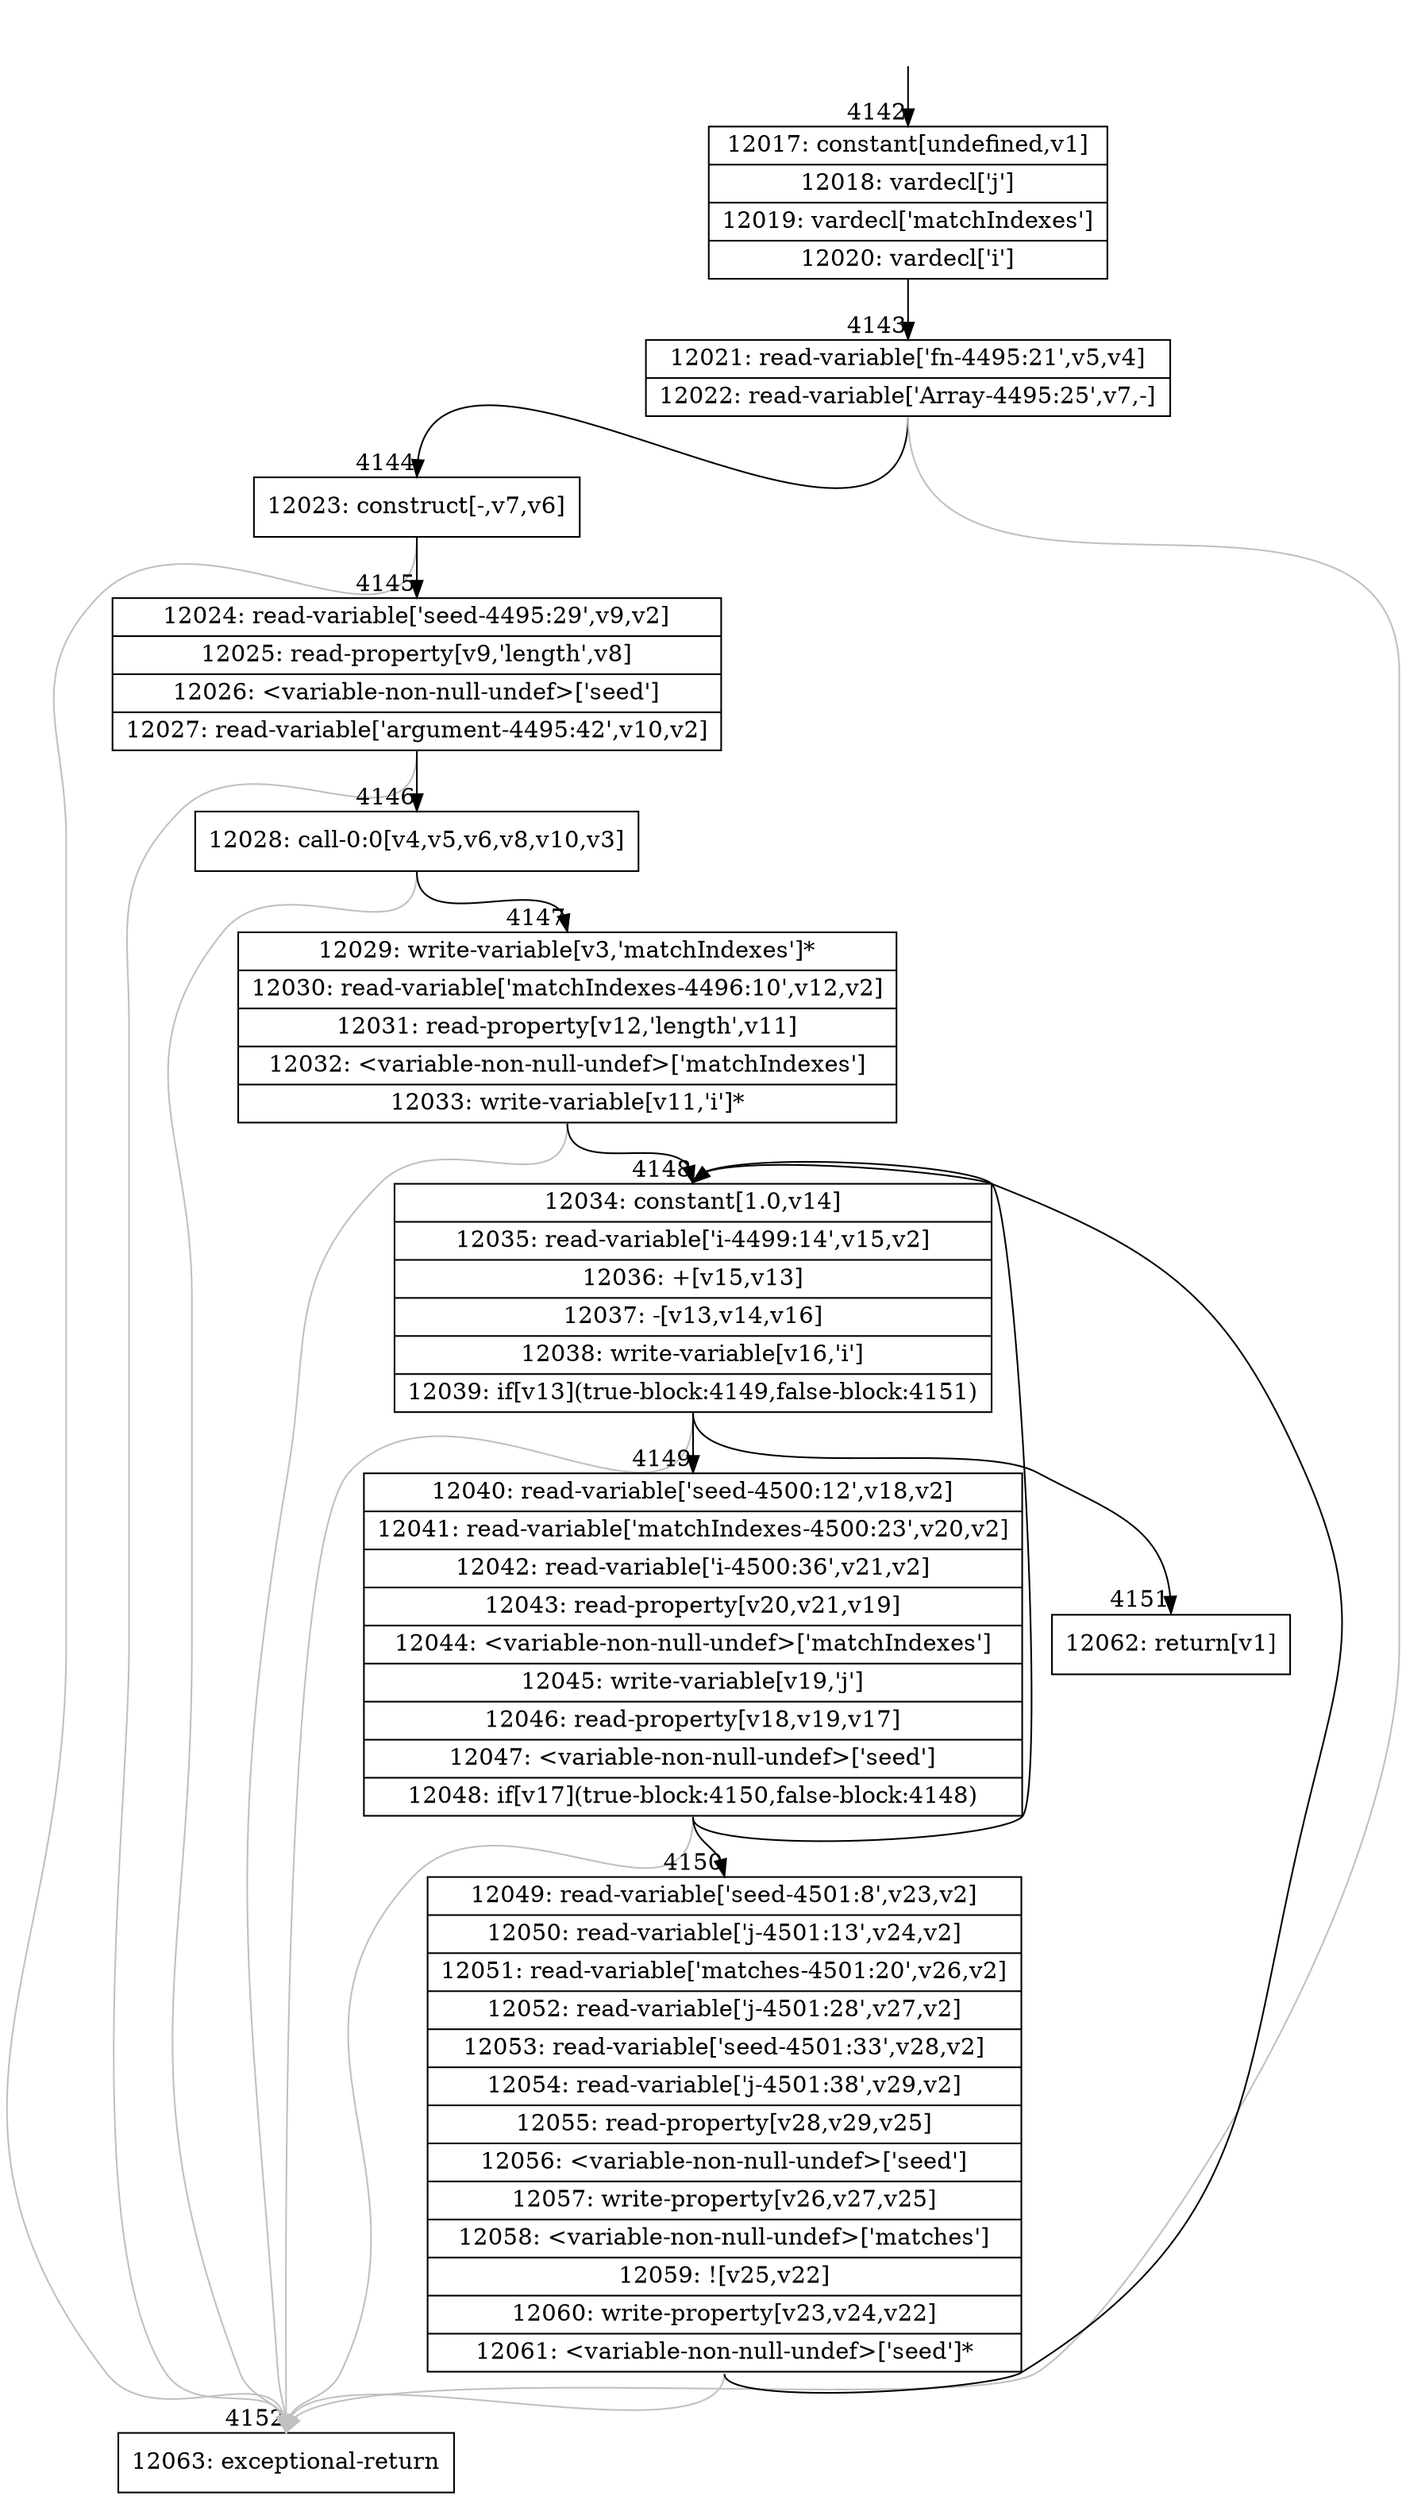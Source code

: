 digraph {
rankdir="TD"
BB_entry271[shape=none,label=""];
BB_entry271 -> BB4142 [tailport=s, headport=n, headlabel="    4142"]
BB4142 [shape=record label="{12017: constant[undefined,v1]|12018: vardecl['j']|12019: vardecl['matchIndexes']|12020: vardecl['i']}" ] 
BB4142 -> BB4143 [tailport=s, headport=n, headlabel="      4143"]
BB4143 [shape=record label="{12021: read-variable['fn-4495:21',v5,v4]|12022: read-variable['Array-4495:25',v7,-]}" ] 
BB4143 -> BB4144 [tailport=s, headport=n, headlabel="      4144"]
BB4143 -> BB4152 [tailport=s, headport=n, color=gray, headlabel="      4152"]
BB4144 [shape=record label="{12023: construct[-,v7,v6]}" ] 
BB4144 -> BB4145 [tailport=s, headport=n, headlabel="      4145"]
BB4144 -> BB4152 [tailport=s, headport=n, color=gray]
BB4145 [shape=record label="{12024: read-variable['seed-4495:29',v9,v2]|12025: read-property[v9,'length',v8]|12026: \<variable-non-null-undef\>['seed']|12027: read-variable['argument-4495:42',v10,v2]}" ] 
BB4145 -> BB4146 [tailport=s, headport=n, headlabel="      4146"]
BB4145 -> BB4152 [tailport=s, headport=n, color=gray]
BB4146 [shape=record label="{12028: call-0:0[v4,v5,v6,v8,v10,v3]}" ] 
BB4146 -> BB4147 [tailport=s, headport=n, headlabel="      4147"]
BB4146 -> BB4152 [tailport=s, headport=n, color=gray]
BB4147 [shape=record label="{12029: write-variable[v3,'matchIndexes']*|12030: read-variable['matchIndexes-4496:10',v12,v2]|12031: read-property[v12,'length',v11]|12032: \<variable-non-null-undef\>['matchIndexes']|12033: write-variable[v11,'i']*}" ] 
BB4147 -> BB4148 [tailport=s, headport=n, headlabel="      4148"]
BB4147 -> BB4152 [tailport=s, headport=n, color=gray]
BB4148 [shape=record label="{12034: constant[1.0,v14]|12035: read-variable['i-4499:14',v15,v2]|12036: +[v15,v13]|12037: -[v13,v14,v16]|12038: write-variable[v16,'i']|12039: if[v13](true-block:4149,false-block:4151)}" ] 
BB4148 -> BB4149 [tailport=s, headport=n, headlabel="      4149"]
BB4148 -> BB4151 [tailport=s, headport=n, headlabel="      4151"]
BB4148 -> BB4152 [tailport=s, headport=n, color=gray]
BB4149 [shape=record label="{12040: read-variable['seed-4500:12',v18,v2]|12041: read-variable['matchIndexes-4500:23',v20,v2]|12042: read-variable['i-4500:36',v21,v2]|12043: read-property[v20,v21,v19]|12044: \<variable-non-null-undef\>['matchIndexes']|12045: write-variable[v19,'j']|12046: read-property[v18,v19,v17]|12047: \<variable-non-null-undef\>['seed']|12048: if[v17](true-block:4150,false-block:4148)}" ] 
BB4149 -> BB4150 [tailport=s, headport=n, headlabel="      4150"]
BB4149 -> BB4148 [tailport=s, headport=n]
BB4149 -> BB4152 [tailport=s, headport=n, color=gray]
BB4150 [shape=record label="{12049: read-variable['seed-4501:8',v23,v2]|12050: read-variable['j-4501:13',v24,v2]|12051: read-variable['matches-4501:20',v26,v2]|12052: read-variable['j-4501:28',v27,v2]|12053: read-variable['seed-4501:33',v28,v2]|12054: read-variable['j-4501:38',v29,v2]|12055: read-property[v28,v29,v25]|12056: \<variable-non-null-undef\>['seed']|12057: write-property[v26,v27,v25]|12058: \<variable-non-null-undef\>['matches']|12059: ![v25,v22]|12060: write-property[v23,v24,v22]|12061: \<variable-non-null-undef\>['seed']*}" ] 
BB4150 -> BB4148 [tailport=s, headport=n]
BB4150 -> BB4152 [tailport=s, headport=n, color=gray]
BB4151 [shape=record label="{12062: return[v1]}" ] 
BB4152 [shape=record label="{12063: exceptional-return}" ] 
}
